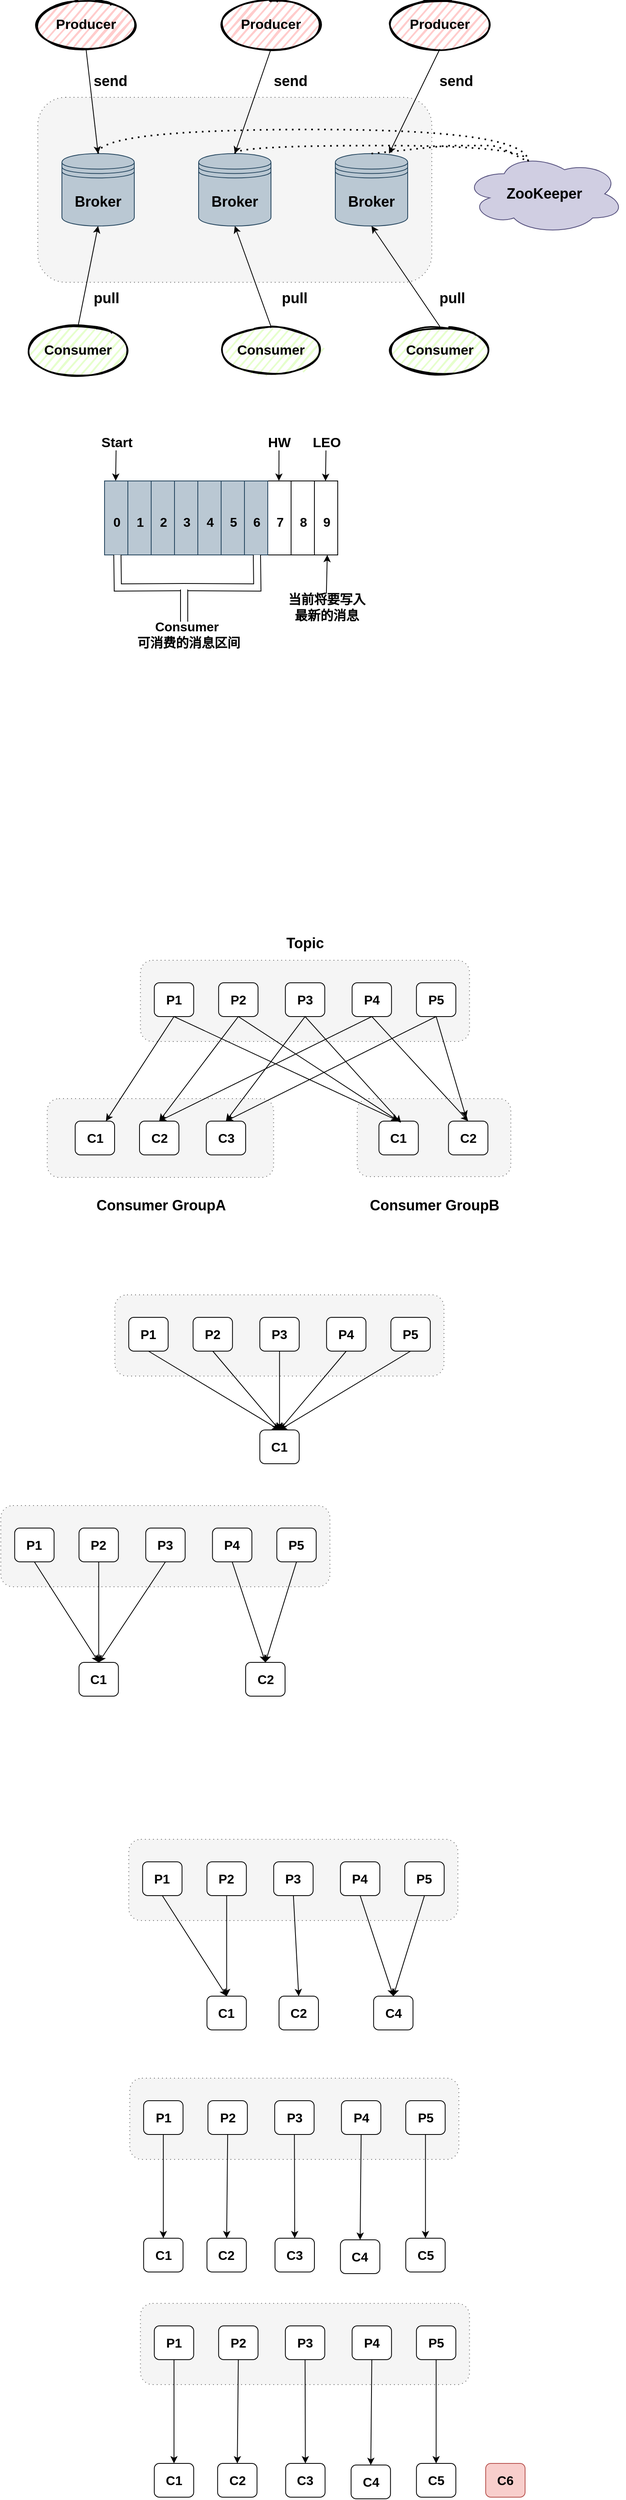 <mxfile version="13.6.6" type="github">
  <diagram id="XIcyIyrmKRInJXk3R3lh" name="Page-1">
    <mxGraphModel dx="1185" dy="670" grid="0" gridSize="10" guides="1" tooltips="1" connect="1" arrows="1" fold="1" page="1" pageScale="1" pageWidth="827" pageHeight="1169" math="0" shadow="0">
      <root>
        <mxCell id="0" />
        <mxCell id="1" parent="0" />
        <mxCell id="mjgcAsty803WsQ4KzPWa-9" value="" style="shape=ext;rounded=1;html=1;whiteSpace=wrap;dashed=1;dashPattern=1 4;fillColor=#f5f5f5;strokeColor=#666666;fontColor=#333333;" parent="1" vertex="1">
          <mxGeometry x="100" y="240" width="490" height="230" as="geometry" />
        </mxCell>
        <mxCell id="mjgcAsty803WsQ4KzPWa-14" style="rounded=0;orthogonalLoop=1;jettySize=auto;html=1;exitX=0.5;exitY=1;exitDx=0;exitDy=0;entryX=0.5;entryY=0;entryDx=0;entryDy=0;" parent="1" source="mjgcAsty803WsQ4KzPWa-1" target="mjgcAsty803WsQ4KzPWa-10" edge="1">
          <mxGeometry relative="1" as="geometry" />
        </mxCell>
        <mxCell id="mjgcAsty803WsQ4KzPWa-1" value="&lt;font style=&quot;font-size: 17px&quot;&gt;&lt;b&gt;Producer&lt;/b&gt;&lt;/font&gt;" style="ellipse;whiteSpace=wrap;html=1;strokeWidth=2;fillWeight=2;hachureGap=8;fillStyle=dots;sketch=1;fillColor=#FFCCCC;" parent="1" vertex="1">
          <mxGeometry x="100" y="120" width="120" height="60" as="geometry" />
        </mxCell>
        <mxCell id="mjgcAsty803WsQ4KzPWa-15" style="edgeStyle=none;rounded=0;orthogonalLoop=1;jettySize=auto;html=1;exitX=0.5;exitY=1;exitDx=0;exitDy=0;entryX=0.5;entryY=0;entryDx=0;entryDy=0;" parent="1" source="mjgcAsty803WsQ4KzPWa-2" target="mjgcAsty803WsQ4KzPWa-11" edge="1">
          <mxGeometry relative="1" as="geometry" />
        </mxCell>
        <mxCell id="mjgcAsty803WsQ4KzPWa-2" value="&lt;font style=&quot;font-size: 17px&quot;&gt;&lt;b&gt;Producer&lt;/b&gt;&lt;/font&gt;" style="ellipse;whiteSpace=wrap;html=1;strokeWidth=2;fillWeight=2;hachureGap=8;fillStyle=dots;sketch=1;fillColor=#FFCCCC;" parent="1" vertex="1">
          <mxGeometry x="330" y="120" width="120" height="60" as="geometry" />
        </mxCell>
        <mxCell id="mjgcAsty803WsQ4KzPWa-17" style="edgeStyle=none;rounded=0;orthogonalLoop=1;jettySize=auto;html=1;exitX=0.5;exitY=1;exitDx=0;exitDy=0;" parent="1" source="mjgcAsty803WsQ4KzPWa-3" target="mjgcAsty803WsQ4KzPWa-12" edge="1">
          <mxGeometry relative="1" as="geometry" />
        </mxCell>
        <mxCell id="mjgcAsty803WsQ4KzPWa-3" value="&lt;font style=&quot;font-size: 17px&quot;&gt;&lt;b&gt;Producer&lt;/b&gt;&lt;/font&gt;" style="ellipse;whiteSpace=wrap;html=1;strokeWidth=2;fillWeight=2;hachureGap=8;fillStyle=dots;sketch=1;fillColor=#FFCCCC;" parent="1" vertex="1">
          <mxGeometry x="540" y="120" width="120" height="60" as="geometry" />
        </mxCell>
        <mxCell id="mjgcAsty803WsQ4KzPWa-18" style="edgeStyle=none;rounded=0;orthogonalLoop=1;jettySize=auto;html=1;exitX=0.5;exitY=0;exitDx=0;exitDy=0;entryX=0.5;entryY=1;entryDx=0;entryDy=0;" parent="1" source="mjgcAsty803WsQ4KzPWa-4" target="mjgcAsty803WsQ4KzPWa-10" edge="1">
          <mxGeometry relative="1" as="geometry" />
        </mxCell>
        <mxCell id="mjgcAsty803WsQ4KzPWa-4" value="&lt;span style=&quot;font-size: 17px&quot;&gt;&lt;b&gt;Consumer&lt;/b&gt;&lt;/span&gt;" style="ellipse;whiteSpace=wrap;html=1;strokeWidth=2;fillWeight=2;hachureGap=8;fillStyle=dots;sketch=1;fillColor=#E6FFCC;" parent="1" vertex="1">
          <mxGeometry x="90" y="525" width="120" height="60" as="geometry" />
        </mxCell>
        <mxCell id="mjgcAsty803WsQ4KzPWa-19" style="edgeStyle=none;rounded=0;orthogonalLoop=1;jettySize=auto;html=1;exitX=0.5;exitY=0;exitDx=0;exitDy=0;entryX=0.5;entryY=1;entryDx=0;entryDy=0;" parent="1" source="mjgcAsty803WsQ4KzPWa-7" target="mjgcAsty803WsQ4KzPWa-11" edge="1">
          <mxGeometry relative="1" as="geometry" />
        </mxCell>
        <mxCell id="mjgcAsty803WsQ4KzPWa-7" value="&lt;span style=&quot;font-size: 17px&quot;&gt;&lt;b&gt;Consumer&lt;/b&gt;&lt;/span&gt;" style="ellipse;whiteSpace=wrap;html=1;strokeWidth=2;fillWeight=2;hachureGap=8;fillStyle=dots;sketch=1;fillColor=#E6FFCC;" parent="1" vertex="1">
          <mxGeometry x="330" y="525" width="120" height="60" as="geometry" />
        </mxCell>
        <mxCell id="mjgcAsty803WsQ4KzPWa-20" style="edgeStyle=none;rounded=0;orthogonalLoop=1;jettySize=auto;html=1;exitX=0.5;exitY=0;exitDx=0;exitDy=0;entryX=0.5;entryY=1;entryDx=0;entryDy=0;" parent="1" source="mjgcAsty803WsQ4KzPWa-8" target="mjgcAsty803WsQ4KzPWa-12" edge="1">
          <mxGeometry relative="1" as="geometry" />
        </mxCell>
        <mxCell id="mjgcAsty803WsQ4KzPWa-8" value="&lt;span style=&quot;font-size: 17px&quot;&gt;&lt;b&gt;Consumer&lt;/b&gt;&lt;/span&gt;" style="ellipse;whiteSpace=wrap;html=1;strokeWidth=2;fillWeight=2;hachureGap=8;fillStyle=dots;sketch=1;fillColor=#E6FFCC;" parent="1" vertex="1">
          <mxGeometry x="540" y="525" width="120" height="60" as="geometry" />
        </mxCell>
        <mxCell id="mjgcAsty803WsQ4KzPWa-10" value="&lt;font style=&quot;font-size: 18px&quot;&gt;&lt;b&gt;Broker&lt;/b&gt;&lt;/font&gt;" style="shape=datastore;whiteSpace=wrap;html=1;fillColor=#bac8d3;strokeColor=#23445d;" parent="1" vertex="1">
          <mxGeometry x="130" y="310" width="90" height="90" as="geometry" />
        </mxCell>
        <mxCell id="mjgcAsty803WsQ4KzPWa-11" value="&lt;font style=&quot;font-size: 18px&quot;&gt;&lt;b&gt;Broker&lt;/b&gt;&lt;/font&gt;" style="shape=datastore;whiteSpace=wrap;html=1;fillColor=#bac8d3;strokeColor=#23445d;" parent="1" vertex="1">
          <mxGeometry x="300" y="310" width="90" height="90" as="geometry" />
        </mxCell>
        <mxCell id="mjgcAsty803WsQ4KzPWa-12" value="&lt;font style=&quot;font-size: 18px&quot;&gt;&lt;b&gt;Broker&lt;/b&gt;&lt;/font&gt;" style="shape=datastore;whiteSpace=wrap;html=1;fillColor=#bac8d3;strokeColor=#23445d;" parent="1" vertex="1">
          <mxGeometry x="470" y="310" width="90" height="90" as="geometry" />
        </mxCell>
        <mxCell id="mjgcAsty803WsQ4KzPWa-13" value="&lt;font style=&quot;font-size: 18px&quot;&gt;&lt;b&gt;ZooKeeper&lt;/b&gt;&lt;/font&gt;" style="ellipse;shape=cloud;whiteSpace=wrap;html=1;fillColor=#d0cee2;strokeColor=#56517e;" parent="1" vertex="1">
          <mxGeometry x="630" y="310" width="200" height="100" as="geometry" />
        </mxCell>
        <mxCell id="mjgcAsty803WsQ4KzPWa-22" value="" style="endArrow=none;dashed=1;html=1;dashPattern=1 3;strokeWidth=2;entryX=0.4;entryY=0.1;entryDx=0;entryDy=0;entryPerimeter=0;exitX=0.5;exitY=0;exitDx=0;exitDy=0;edgeStyle=orthogonalEdgeStyle;curved=1;" parent="1" source="mjgcAsty803WsQ4KzPWa-10" target="mjgcAsty803WsQ4KzPWa-13" edge="1">
          <mxGeometry width="50" height="50" relative="1" as="geometry">
            <mxPoint x="390" y="430" as="sourcePoint" />
            <mxPoint x="440" y="380" as="targetPoint" />
            <Array as="points">
              <mxPoint x="175" y="280" />
              <mxPoint x="710" y="280" />
            </Array>
          </mxGeometry>
        </mxCell>
        <mxCell id="mjgcAsty803WsQ4KzPWa-25" value="" style="endArrow=none;dashed=1;html=1;dashPattern=1 3;strokeWidth=2;exitX=0.5;exitY=0;exitDx=0;exitDy=0;entryX=0.4;entryY=0.1;entryDx=0;entryDy=0;entryPerimeter=0;edgeStyle=orthogonalEdgeStyle;curved=1;" parent="1" source="mjgcAsty803WsQ4KzPWa-11" target="mjgcAsty803WsQ4KzPWa-13" edge="1">
          <mxGeometry width="50" height="50" relative="1" as="geometry">
            <mxPoint x="470" y="730" as="sourcePoint" />
            <mxPoint x="520" y="680" as="targetPoint" />
            <Array as="points">
              <mxPoint x="345" y="300" />
              <mxPoint x="710" y="300" />
            </Array>
          </mxGeometry>
        </mxCell>
        <mxCell id="mjgcAsty803WsQ4KzPWa-26" value="" style="endArrow=none;dashed=1;html=1;dashPattern=1 3;strokeWidth=2;entryX=0.4;entryY=0.1;entryDx=0;entryDy=0;entryPerimeter=0;exitX=0.5;exitY=0;exitDx=0;exitDy=0;" parent="1" source="mjgcAsty803WsQ4KzPWa-12" target="mjgcAsty803WsQ4KzPWa-13" edge="1">
          <mxGeometry width="50" height="50" relative="1" as="geometry">
            <mxPoint x="380" y="770" as="sourcePoint" />
            <mxPoint x="430" y="720" as="targetPoint" />
            <Array as="points">
              <mxPoint x="610" y="300" />
              <mxPoint x="670" y="300" />
            </Array>
          </mxGeometry>
        </mxCell>
        <mxCell id="mjgcAsty803WsQ4KzPWa-27" value="&lt;font size=&quot;1&quot;&gt;&lt;b style=&quot;font-size: 18px&quot;&gt;send&lt;/b&gt;&lt;/font&gt;" style="text;html=1;align=center;verticalAlign=middle;resizable=0;points=[];autosize=1;" parent="1" vertex="1">
          <mxGeometry x="160" y="210" width="60" height="20" as="geometry" />
        </mxCell>
        <mxCell id="mjgcAsty803WsQ4KzPWa-29" value="&lt;font size=&quot;1&quot;&gt;&lt;b style=&quot;font-size: 18px&quot;&gt;send&lt;/b&gt;&lt;/font&gt;" style="text;html=1;align=center;verticalAlign=middle;resizable=0;points=[];autosize=1;" parent="1" vertex="1">
          <mxGeometry x="384" y="210" width="60" height="20" as="geometry" />
        </mxCell>
        <mxCell id="mjgcAsty803WsQ4KzPWa-30" value="&lt;font size=&quot;1&quot;&gt;&lt;b style=&quot;font-size: 18px&quot;&gt;send&lt;/b&gt;&lt;/font&gt;" style="text;html=1;align=center;verticalAlign=middle;resizable=0;points=[];autosize=1;" parent="1" vertex="1">
          <mxGeometry x="590" y="210" width="60" height="20" as="geometry" />
        </mxCell>
        <mxCell id="mjgcAsty803WsQ4KzPWa-31" value="&lt;font style=&quot;font-size: 18px&quot;&gt;&lt;b&gt;pull&lt;/b&gt;&lt;/font&gt;" style="text;html=1;align=center;verticalAlign=middle;resizable=0;points=[];autosize=1;" parent="1" vertex="1">
          <mxGeometry x="160" y="480" width="50" height="20" as="geometry" />
        </mxCell>
        <mxCell id="mjgcAsty803WsQ4KzPWa-32" value="&lt;font style=&quot;font-size: 18px&quot;&gt;&lt;b&gt;pull&lt;/b&gt;&lt;/font&gt;" style="text;html=1;align=center;verticalAlign=middle;resizable=0;points=[];autosize=1;" parent="1" vertex="1">
          <mxGeometry x="394" y="480" width="50" height="20" as="geometry" />
        </mxCell>
        <mxCell id="mjgcAsty803WsQ4KzPWa-33" value="&lt;font style=&quot;font-size: 18px&quot;&gt;&lt;b&gt;pull&lt;/b&gt;&lt;/font&gt;" style="text;html=1;align=center;verticalAlign=middle;resizable=0;points=[];autosize=1;" parent="1" vertex="1">
          <mxGeometry x="590" y="480" width="50" height="20" as="geometry" />
        </mxCell>
        <mxCell id="mjgcAsty803WsQ4KzPWa-36" value="" style="verticalLabelPosition=bottom;verticalAlign=top;html=1;shape=mxgraph.basic.rect;fillColor2=none;strokeWidth=1;size=20;indent=5;fillColor=#bac8d3;strokeColor=#23445d;" parent="1" vertex="1">
          <mxGeometry x="328" y="717" width="29" height="92" as="geometry" />
        </mxCell>
        <mxCell id="mjgcAsty803WsQ4KzPWa-37" value="" style="verticalLabelPosition=bottom;verticalAlign=top;html=1;shape=mxgraph.basic.rect;fillColor2=none;strokeWidth=1;size=20;indent=5;fillColor=#bac8d3;strokeColor=#23445d;" parent="1" vertex="1">
          <mxGeometry x="299" y="717" width="29" height="92" as="geometry" />
        </mxCell>
        <mxCell id="mjgcAsty803WsQ4KzPWa-38" value="" style="verticalLabelPosition=bottom;verticalAlign=top;html=1;shape=mxgraph.basic.rect;fillColor2=none;strokeWidth=1;size=20;indent=5;" parent="1" vertex="1">
          <mxGeometry x="386" y="717" width="29" height="92" as="geometry" />
        </mxCell>
        <mxCell id="mjgcAsty803WsQ4KzPWa-39" value="" style="verticalLabelPosition=bottom;verticalAlign=top;html=1;shape=mxgraph.basic.rect;fillColor2=none;strokeWidth=1;size=20;indent=5;fillColor=#bac8d3;strokeColor=#23445d;" parent="1" vertex="1">
          <mxGeometry x="357" y="717" width="29" height="92" as="geometry" />
        </mxCell>
        <mxCell id="mjgcAsty803WsQ4KzPWa-40" value="" style="verticalLabelPosition=bottom;verticalAlign=top;html=1;shape=mxgraph.basic.rect;fillColor2=none;strokeWidth=1;size=20;indent=5;fillColor=#bac8d3;strokeColor=#23445d;" parent="1" vertex="1">
          <mxGeometry x="212" y="717" width="29" height="92" as="geometry" />
        </mxCell>
        <mxCell id="mjgcAsty803WsQ4KzPWa-41" value="" style="verticalLabelPosition=bottom;verticalAlign=top;html=1;shape=mxgraph.basic.rect;fillColor2=none;strokeWidth=1;size=20;indent=5;fillColor=#bac8d3;strokeColor=#23445d;" parent="1" vertex="1">
          <mxGeometry x="183" y="717" width="29" height="92" as="geometry" />
        </mxCell>
        <mxCell id="mjgcAsty803WsQ4KzPWa-42" value="" style="verticalLabelPosition=bottom;verticalAlign=top;html=1;shape=mxgraph.basic.rect;fillColor2=none;strokeWidth=1;size=20;indent=5;fillColor=#bac8d3;strokeColor=#23445d;" parent="1" vertex="1">
          <mxGeometry x="270" y="717" width="29" height="92" as="geometry" />
        </mxCell>
        <mxCell id="mjgcAsty803WsQ4KzPWa-43" value="" style="verticalLabelPosition=bottom;verticalAlign=top;html=1;shape=mxgraph.basic.rect;fillColor2=none;strokeWidth=1;size=20;indent=5;fillColor=#bac8d3;strokeColor=#23445d;" parent="1" vertex="1">
          <mxGeometry x="241" y="717" width="29" height="92" as="geometry" />
        </mxCell>
        <mxCell id="mjgcAsty803WsQ4KzPWa-44" value="" style="verticalLabelPosition=bottom;verticalAlign=top;html=1;shape=mxgraph.basic.rect;fillColor2=none;strokeWidth=1;size=20;indent=5;" parent="1" vertex="1">
          <mxGeometry x="444" y="717" width="29" height="92" as="geometry" />
        </mxCell>
        <mxCell id="mjgcAsty803WsQ4KzPWa-45" value="" style="verticalLabelPosition=bottom;verticalAlign=top;html=1;shape=mxgraph.basic.rect;fillColor2=none;strokeWidth=1;size=20;indent=5;" parent="1" vertex="1">
          <mxGeometry x="415" y="717" width="29" height="92" as="geometry" />
        </mxCell>
        <mxCell id="mjgcAsty803WsQ4KzPWa-48" value="&lt;font size=&quot;1&quot;&gt;&lt;b style=&quot;font-size: 16px&quot;&gt;0&lt;/b&gt;&lt;/font&gt;" style="text;html=1;align=center;verticalAlign=middle;resizable=0;points=[];autosize=1;" parent="1" vertex="1">
          <mxGeometry x="188" y="758" width="19" height="19" as="geometry" />
        </mxCell>
        <mxCell id="mjgcAsty803WsQ4KzPWa-49" value="&lt;font size=&quot;1&quot;&gt;&lt;b style=&quot;font-size: 16px&quot;&gt;1&lt;/b&gt;&lt;/font&gt;" style="text;html=1;align=center;verticalAlign=middle;resizable=0;points=[];autosize=1;" parent="1" vertex="1">
          <mxGeometry x="217" y="758" width="19" height="19" as="geometry" />
        </mxCell>
        <mxCell id="mjgcAsty803WsQ4KzPWa-50" value="&lt;font size=&quot;1&quot;&gt;&lt;b style=&quot;font-size: 16px&quot;&gt;2&lt;/b&gt;&lt;/font&gt;" style="text;html=1;align=center;verticalAlign=middle;resizable=0;points=[];autosize=1;" parent="1" vertex="1">
          <mxGeometry x="246" y="758" width="19" height="19" as="geometry" />
        </mxCell>
        <mxCell id="mjgcAsty803WsQ4KzPWa-51" value="&lt;font size=&quot;1&quot;&gt;&lt;b style=&quot;font-size: 16px&quot;&gt;3&lt;/b&gt;&lt;/font&gt;" style="text;html=1;align=center;verticalAlign=middle;resizable=0;points=[];autosize=1;" parent="1" vertex="1">
          <mxGeometry x="275" y="758" width="19" height="19" as="geometry" />
        </mxCell>
        <mxCell id="mjgcAsty803WsQ4KzPWa-52" value="&lt;font size=&quot;1&quot;&gt;&lt;b style=&quot;font-size: 16px&quot;&gt;4&lt;/b&gt;&lt;/font&gt;" style="text;html=1;align=center;verticalAlign=middle;resizable=0;points=[];autosize=1;" parent="1" vertex="1">
          <mxGeometry x="304" y="758" width="19" height="19" as="geometry" />
        </mxCell>
        <mxCell id="mjgcAsty803WsQ4KzPWa-53" value="&lt;font size=&quot;1&quot;&gt;&lt;b style=&quot;font-size: 16px&quot;&gt;5&lt;/b&gt;&lt;/font&gt;" style="text;html=1;align=center;verticalAlign=middle;resizable=0;points=[];autosize=1;" parent="1" vertex="1">
          <mxGeometry x="333" y="758" width="19" height="19" as="geometry" />
        </mxCell>
        <mxCell id="mjgcAsty803WsQ4KzPWa-54" value="&lt;font size=&quot;1&quot;&gt;&lt;b style=&quot;font-size: 16px&quot;&gt;6&lt;/b&gt;&lt;/font&gt;" style="text;html=1;align=center;verticalAlign=middle;resizable=0;points=[];autosize=1;" parent="1" vertex="1">
          <mxGeometry x="362" y="758" width="19" height="19" as="geometry" />
        </mxCell>
        <mxCell id="mjgcAsty803WsQ4KzPWa-55" value="&lt;font size=&quot;1&quot;&gt;&lt;b style=&quot;font-size: 16px&quot;&gt;7&lt;/b&gt;&lt;/font&gt;" style="text;html=1;align=center;verticalAlign=middle;resizable=0;points=[];autosize=1;" parent="1" vertex="1">
          <mxGeometry x="391" y="758" width="19" height="19" as="geometry" />
        </mxCell>
        <mxCell id="mjgcAsty803WsQ4KzPWa-56" value="&lt;font size=&quot;1&quot;&gt;&lt;b style=&quot;font-size: 16px&quot;&gt;8&lt;/b&gt;&lt;/font&gt;" style="text;html=1;align=center;verticalAlign=middle;resizable=0;points=[];autosize=1;" parent="1" vertex="1">
          <mxGeometry x="420" y="758" width="19" height="19" as="geometry" />
        </mxCell>
        <mxCell id="mjgcAsty803WsQ4KzPWa-57" value="&lt;font size=&quot;1&quot;&gt;&lt;b style=&quot;font-size: 16px&quot;&gt;9&lt;/b&gt;&lt;/font&gt;" style="text;html=1;align=center;verticalAlign=middle;resizable=0;points=[];autosize=1;" parent="1" vertex="1">
          <mxGeometry x="449" y="758" width="19" height="19" as="geometry" />
        </mxCell>
        <mxCell id="mjgcAsty803WsQ4KzPWa-60" value="" style="rounded=0;orthogonalLoop=1;jettySize=auto;html=1;entryX=0.477;entryY=-0.002;entryDx=0;entryDy=0;entryPerimeter=0;" parent="1" source="mjgcAsty803WsQ4KzPWa-59" target="mjgcAsty803WsQ4KzPWa-41" edge="1">
          <mxGeometry relative="1" as="geometry" />
        </mxCell>
        <mxCell id="mjgcAsty803WsQ4KzPWa-59" value="&lt;font style=&quot;font-size: 17px&quot;&gt;&lt;b&gt;Start&lt;/b&gt;&lt;/font&gt;" style="text;html=1;align=center;verticalAlign=middle;resizable=0;points=[];autosize=1;" parent="1" vertex="1">
          <mxGeometry x="173" y="660" width="49" height="19" as="geometry" />
        </mxCell>
        <mxCell id="mjgcAsty803WsQ4KzPWa-61" value="" style="rounded=0;orthogonalLoop=1;jettySize=auto;html=1;entryX=0.477;entryY=-0.002;entryDx=0;entryDy=0;entryPerimeter=0;" parent="1" source="mjgcAsty803WsQ4KzPWa-62" edge="1">
          <mxGeometry relative="1" as="geometry">
            <mxPoint x="399.833" y="716.816" as="targetPoint" />
          </mxGeometry>
        </mxCell>
        <mxCell id="mjgcAsty803WsQ4KzPWa-62" value="&lt;span style=&quot;font-size: 17px&quot;&gt;&lt;b&gt;HW&lt;/b&gt;&lt;/span&gt;" style="text;html=1;align=center;verticalAlign=middle;resizable=0;points=[];autosize=1;" parent="1" vertex="1">
          <mxGeometry x="381" y="660" width="38" height="19" as="geometry" />
        </mxCell>
        <mxCell id="mjgcAsty803WsQ4KzPWa-63" value="" style="rounded=0;orthogonalLoop=1;jettySize=auto;html=1;entryX=0.477;entryY=-0.002;entryDx=0;entryDy=0;entryPerimeter=0;" parent="1" source="mjgcAsty803WsQ4KzPWa-64" edge="1">
          <mxGeometry relative="1" as="geometry">
            <mxPoint x="457.833" y="716.996" as="targetPoint" />
          </mxGeometry>
        </mxCell>
        <mxCell id="mjgcAsty803WsQ4KzPWa-64" value="&lt;span style=&quot;font-size: 17px&quot;&gt;&lt;b&gt;LEO&lt;/b&gt;&lt;/span&gt;" style="text;html=1;align=center;verticalAlign=middle;resizable=0;points=[];autosize=1;" parent="1" vertex="1">
          <mxGeometry x="436" y="660.18" width="45" height="19" as="geometry" />
        </mxCell>
        <mxCell id="mjgcAsty803WsQ4KzPWa-65" value="" style="shape=filledEdge;rounded=0;fixDash=1;endArrow=none;strokeWidth=10;fillColor=#ffffff;edgeStyle=orthogonalEdgeStyle;" parent="1" edge="1">
          <mxGeometry width="60" height="40" relative="1" as="geometry">
            <mxPoint x="279" y="849" as="sourcePoint" />
            <mxPoint x="372.5" y="809" as="targetPoint" />
          </mxGeometry>
        </mxCell>
        <mxCell id="mjgcAsty803WsQ4KzPWa-66" value="" style="shape=filledEdge;rounded=0;fixDash=1;endArrow=none;strokeWidth=10;fillColor=#ffffff;edgeStyle=orthogonalEdgeStyle;" parent="1" edge="1">
          <mxGeometry width="60" height="40" relative="1" as="geometry">
            <mxPoint x="284" y="849" as="sourcePoint" />
            <mxPoint x="199" y="809" as="targetPoint" />
          </mxGeometry>
        </mxCell>
        <mxCell id="mjgcAsty803WsQ4KzPWa-68" value="" style="shape=filledEdge;rounded=0;fixDash=1;endArrow=none;strokeWidth=10;fillColor=#ffffff;edgeStyle=orthogonalEdgeStyle;" parent="1" edge="1">
          <mxGeometry width="60" height="40" relative="1" as="geometry">
            <mxPoint x="282" y="892" as="sourcePoint" />
            <mxPoint x="282" y="852" as="targetPoint" />
          </mxGeometry>
        </mxCell>
        <mxCell id="mjgcAsty803WsQ4KzPWa-69" value="&lt;font style=&quot;font-size: 16px&quot;&gt;&lt;b&gt;Consumer&lt;br&gt;&amp;nbsp;可消费的消息区间&lt;/b&gt;&lt;/font&gt;" style="text;html=1;align=center;verticalAlign=middle;resizable=0;points=[];autosize=1;" parent="1" vertex="1">
          <mxGeometry x="213.5" y="891" width="142" height="34" as="geometry" />
        </mxCell>
        <mxCell id="mjgcAsty803WsQ4KzPWa-71" style="edgeStyle=none;rounded=0;orthogonalLoop=1;jettySize=auto;html=1;entryX=0.557;entryY=1.004;entryDx=0;entryDy=0;entryPerimeter=0;" parent="1" source="mjgcAsty803WsQ4KzPWa-70" target="mjgcAsty803WsQ4KzPWa-44" edge="1">
          <mxGeometry relative="1" as="geometry">
            <Array as="points">
              <mxPoint x="460" y="809" />
            </Array>
          </mxGeometry>
        </mxCell>
        <mxCell id="mjgcAsty803WsQ4KzPWa-70" value="&lt;font style=&quot;font-size: 16px&quot;&gt;&lt;b&gt;当前将要写入&lt;br&gt;最新的消息&lt;/b&gt;&lt;/font&gt;" style="text;html=1;align=center;verticalAlign=middle;resizable=0;points=[];autosize=1;" parent="1" vertex="1">
          <mxGeometry x="405.5" y="857" width="106" height="34" as="geometry" />
        </mxCell>
        <mxCell id="vrb_dBbtrKITQIbtx9v6-2" value="" style="shape=ext;rounded=1;html=1;whiteSpace=wrap;dashed=1;dashPattern=1 4;fillColor=#f5f5f5;strokeColor=#666666;fontColor=#333333;fontSize=16;fontStyle=1" vertex="1" parent="1">
          <mxGeometry x="111.75" y="1485" width="281.5" height="98" as="geometry" />
        </mxCell>
        <mxCell id="vrb_dBbtrKITQIbtx9v6-4" value="" style="shape=ext;rounded=1;html=1;whiteSpace=wrap;dashed=1;dashPattern=1 4;fillColor=#f5f5f5;strokeColor=#666666;fontColor=#333333;fontSize=16;fontStyle=1" vertex="1" parent="1">
          <mxGeometry x="497.25" y="1485" width="191" height="97" as="geometry" />
        </mxCell>
        <mxCell id="vrb_dBbtrKITQIbtx9v6-5" value="C1" style="rounded=1;whiteSpace=wrap;html=1;fontSize=16;fontStyle=1" vertex="1" parent="1">
          <mxGeometry x="146.5" y="1513" width="49" height="42" as="geometry" />
        </mxCell>
        <mxCell id="vrb_dBbtrKITQIbtx9v6-7" value="C2" style="rounded=1;whiteSpace=wrap;html=1;fontSize=16;fontStyle=1" vertex="1" parent="1">
          <mxGeometry x="226.5" y="1513" width="49" height="42" as="geometry" />
        </mxCell>
        <mxCell id="vrb_dBbtrKITQIbtx9v6-8" value="C3" style="rounded=1;whiteSpace=wrap;html=1;fontSize=16;fontStyle=1" vertex="1" parent="1">
          <mxGeometry x="309.5" y="1513" width="49" height="42" as="geometry" />
        </mxCell>
        <mxCell id="vrb_dBbtrKITQIbtx9v6-9" value="C1" style="rounded=1;whiteSpace=wrap;html=1;fontSize=16;fontStyle=1" vertex="1" parent="1">
          <mxGeometry x="524.25" y="1513" width="49" height="42" as="geometry" />
        </mxCell>
        <mxCell id="vrb_dBbtrKITQIbtx9v6-10" value="C2" style="rounded=1;whiteSpace=wrap;html=1;fontSize=16;fontStyle=1" vertex="1" parent="1">
          <mxGeometry x="610.75" y="1513" width="49" height="42" as="geometry" />
        </mxCell>
        <mxCell id="vrb_dBbtrKITQIbtx9v6-11" value="&lt;font style=&quot;font-size: 18px&quot;&gt;&lt;b&gt;Consumer GroupA&lt;/b&gt;&lt;/font&gt;" style="text;html=1;align=center;verticalAlign=middle;resizable=0;points=[];autosize=1;" vertex="1" parent="1">
          <mxGeometry x="167" y="1608" width="171" height="20" as="geometry" />
        </mxCell>
        <mxCell id="vrb_dBbtrKITQIbtx9v6-13" value="&lt;font style=&quot;font-size: 18px&quot;&gt;&lt;b&gt;Consumer GroupB&lt;/b&gt;&lt;/font&gt;" style="text;html=1;align=center;verticalAlign=middle;resizable=0;points=[];autosize=1;" vertex="1" parent="1">
          <mxGeometry x="507.25" y="1608" width="171" height="20" as="geometry" />
        </mxCell>
        <mxCell id="vrb_dBbtrKITQIbtx9v6-14" value="" style="shape=ext;rounded=1;html=1;whiteSpace=wrap;dashed=1;dashPattern=1 4;fillColor=#f5f5f5;strokeColor=#666666;fontColor=#333333;fontSize=16;fontStyle=1" vertex="1" parent="1">
          <mxGeometry x="227.63" y="1313" width="409.25" height="101" as="geometry" />
        </mxCell>
        <mxCell id="vrb_dBbtrKITQIbtx9v6-22" style="rounded=0;orthogonalLoop=1;jettySize=auto;html=1;exitX=0.5;exitY=1;exitDx=0;exitDy=0;fontSize=16;" edge="1" parent="1" source="vrb_dBbtrKITQIbtx9v6-15" target="vrb_dBbtrKITQIbtx9v6-5">
          <mxGeometry relative="1" as="geometry" />
        </mxCell>
        <mxCell id="vrb_dBbtrKITQIbtx9v6-23" style="edgeStyle=none;rounded=0;orthogonalLoop=1;jettySize=auto;html=1;exitX=0.5;exitY=1;exitDx=0;exitDy=0;entryX=0.5;entryY=0;entryDx=0;entryDy=0;fontSize=16;" edge="1" parent="1" source="vrb_dBbtrKITQIbtx9v6-15" target="vrb_dBbtrKITQIbtx9v6-9">
          <mxGeometry relative="1" as="geometry" />
        </mxCell>
        <mxCell id="vrb_dBbtrKITQIbtx9v6-15" value="P1" style="rounded=1;whiteSpace=wrap;html=1;fontSize=16;fontStyle=1" vertex="1" parent="1">
          <mxGeometry x="244.88" y="1341" width="49" height="42" as="geometry" />
        </mxCell>
        <mxCell id="vrb_dBbtrKITQIbtx9v6-24" style="edgeStyle=none;rounded=0;orthogonalLoop=1;jettySize=auto;html=1;exitX=0.5;exitY=1;exitDx=0;exitDy=0;entryX=0.5;entryY=0;entryDx=0;entryDy=0;fontSize=16;" edge="1" parent="1" source="vrb_dBbtrKITQIbtx9v6-16" target="vrb_dBbtrKITQIbtx9v6-7">
          <mxGeometry relative="1" as="geometry" />
        </mxCell>
        <mxCell id="vrb_dBbtrKITQIbtx9v6-26" style="edgeStyle=none;rounded=0;orthogonalLoop=1;jettySize=auto;html=1;exitX=0.5;exitY=1;exitDx=0;exitDy=0;entryX=0.5;entryY=0;entryDx=0;entryDy=0;fontSize=16;" edge="1" parent="1" source="vrb_dBbtrKITQIbtx9v6-16" target="vrb_dBbtrKITQIbtx9v6-9">
          <mxGeometry relative="1" as="geometry" />
        </mxCell>
        <mxCell id="vrb_dBbtrKITQIbtx9v6-16" value="P2" style="rounded=1;whiteSpace=wrap;html=1;fontSize=16;fontStyle=1" vertex="1" parent="1">
          <mxGeometry x="324.88" y="1341" width="49" height="42" as="geometry" />
        </mxCell>
        <mxCell id="vrb_dBbtrKITQIbtx9v6-25" style="edgeStyle=none;rounded=0;orthogonalLoop=1;jettySize=auto;html=1;exitX=0.5;exitY=1;exitDx=0;exitDy=0;entryX=0.5;entryY=0;entryDx=0;entryDy=0;fontSize=16;" edge="1" parent="1" source="vrb_dBbtrKITQIbtx9v6-17" target="vrb_dBbtrKITQIbtx9v6-8">
          <mxGeometry relative="1" as="geometry" />
        </mxCell>
        <mxCell id="vrb_dBbtrKITQIbtx9v6-27" style="edgeStyle=none;rounded=0;orthogonalLoop=1;jettySize=auto;html=1;exitX=0.5;exitY=1;exitDx=0;exitDy=0;fontSize=16;" edge="1" parent="1" source="vrb_dBbtrKITQIbtx9v6-17">
          <mxGeometry relative="1" as="geometry">
            <mxPoint x="551.75" y="1515" as="targetPoint" />
          </mxGeometry>
        </mxCell>
        <mxCell id="vrb_dBbtrKITQIbtx9v6-17" value="P3" style="rounded=1;whiteSpace=wrap;html=1;fontSize=16;fontStyle=1" vertex="1" parent="1">
          <mxGeometry x="407.88" y="1341" width="49" height="42" as="geometry" />
        </mxCell>
        <mxCell id="vrb_dBbtrKITQIbtx9v6-28" style="edgeStyle=none;rounded=0;orthogonalLoop=1;jettySize=auto;html=1;exitX=0.5;exitY=1;exitDx=0;exitDy=0;entryX=0.5;entryY=0;entryDx=0;entryDy=0;fontSize=16;" edge="1" parent="1" source="vrb_dBbtrKITQIbtx9v6-19" target="vrb_dBbtrKITQIbtx9v6-7">
          <mxGeometry relative="1" as="geometry" />
        </mxCell>
        <mxCell id="vrb_dBbtrKITQIbtx9v6-29" style="edgeStyle=none;rounded=0;orthogonalLoop=1;jettySize=auto;html=1;exitX=0.5;exitY=1;exitDx=0;exitDy=0;entryX=0.5;entryY=0;entryDx=0;entryDy=0;fontSize=16;" edge="1" parent="1" source="vrb_dBbtrKITQIbtx9v6-19" target="vrb_dBbtrKITQIbtx9v6-10">
          <mxGeometry relative="1" as="geometry" />
        </mxCell>
        <mxCell id="vrb_dBbtrKITQIbtx9v6-19" value="P4" style="rounded=1;whiteSpace=wrap;html=1;fontSize=16;fontStyle=1" vertex="1" parent="1">
          <mxGeometry x="490.88" y="1341" width="49" height="42" as="geometry" />
        </mxCell>
        <mxCell id="vrb_dBbtrKITQIbtx9v6-30" style="edgeStyle=none;rounded=0;orthogonalLoop=1;jettySize=auto;html=1;exitX=0.5;exitY=1;exitDx=0;exitDy=0;fontSize=16;" edge="1" parent="1" source="vrb_dBbtrKITQIbtx9v6-20">
          <mxGeometry relative="1" as="geometry">
            <mxPoint x="632.75" y="1509" as="targetPoint" />
          </mxGeometry>
        </mxCell>
        <mxCell id="vrb_dBbtrKITQIbtx9v6-31" style="edgeStyle=none;rounded=0;orthogonalLoop=1;jettySize=auto;html=1;exitX=0.5;exitY=1;exitDx=0;exitDy=0;entryX=0.5;entryY=0;entryDx=0;entryDy=0;fontSize=16;" edge="1" parent="1" source="vrb_dBbtrKITQIbtx9v6-20" target="vrb_dBbtrKITQIbtx9v6-8">
          <mxGeometry relative="1" as="geometry" />
        </mxCell>
        <mxCell id="vrb_dBbtrKITQIbtx9v6-20" value="P5" style="rounded=1;whiteSpace=wrap;html=1;fontSize=16;fontStyle=1" vertex="1" parent="1">
          <mxGeometry x="570.88" y="1341" width="49" height="42" as="geometry" />
        </mxCell>
        <mxCell id="vrb_dBbtrKITQIbtx9v6-32" value="&lt;span style=&quot;font-size: 18px&quot;&gt;&lt;b&gt;Topic&lt;/b&gt;&lt;/span&gt;" style="text;html=1;align=center;verticalAlign=middle;resizable=0;points=[];autosize=1;" vertex="1" parent="1">
          <mxGeometry x="403.88" y="1282" width="57" height="20" as="geometry" />
        </mxCell>
        <mxCell id="vrb_dBbtrKITQIbtx9v6-33" value="" style="shape=ext;rounded=1;html=1;whiteSpace=wrap;dashed=1;dashPattern=1 4;fillColor=#f5f5f5;strokeColor=#666666;fontColor=#333333;fontSize=16;fontStyle=1" vertex="1" parent="1">
          <mxGeometry x="195.87" y="1729" width="409.25" height="101" as="geometry" />
        </mxCell>
        <mxCell id="vrb_dBbtrKITQIbtx9v6-40" style="edgeStyle=none;rounded=0;orthogonalLoop=1;jettySize=auto;html=1;exitX=0.5;exitY=1;exitDx=0;exitDy=0;entryX=0.5;entryY=0;entryDx=0;entryDy=0;fontSize=16;" edge="1" parent="1" source="vrb_dBbtrKITQIbtx9v6-34" target="vrb_dBbtrKITQIbtx9v6-39">
          <mxGeometry relative="1" as="geometry" />
        </mxCell>
        <mxCell id="vrb_dBbtrKITQIbtx9v6-34" value="P1" style="rounded=1;whiteSpace=wrap;html=1;fontSize=16;fontStyle=1" vertex="1" parent="1">
          <mxGeometry x="213.12" y="1757" width="49" height="42" as="geometry" />
        </mxCell>
        <mxCell id="vrb_dBbtrKITQIbtx9v6-41" style="edgeStyle=none;rounded=0;orthogonalLoop=1;jettySize=auto;html=1;exitX=0.5;exitY=1;exitDx=0;exitDy=0;fontSize=16;entryX=0.5;entryY=0;entryDx=0;entryDy=0;" edge="1" parent="1" source="vrb_dBbtrKITQIbtx9v6-35" target="vrb_dBbtrKITQIbtx9v6-39">
          <mxGeometry relative="1" as="geometry">
            <mxPoint x="401" y="1893" as="targetPoint" />
          </mxGeometry>
        </mxCell>
        <mxCell id="vrb_dBbtrKITQIbtx9v6-35" value="P2" style="rounded=1;whiteSpace=wrap;html=1;fontSize=16;fontStyle=1" vertex="1" parent="1">
          <mxGeometry x="293.12" y="1757" width="49" height="42" as="geometry" />
        </mxCell>
        <mxCell id="vrb_dBbtrKITQIbtx9v6-42" style="edgeStyle=none;rounded=0;orthogonalLoop=1;jettySize=auto;html=1;exitX=0.5;exitY=1;exitDx=0;exitDy=0;entryX=0.5;entryY=0;entryDx=0;entryDy=0;fontSize=16;" edge="1" parent="1" source="vrb_dBbtrKITQIbtx9v6-36" target="vrb_dBbtrKITQIbtx9v6-39">
          <mxGeometry relative="1" as="geometry" />
        </mxCell>
        <mxCell id="vrb_dBbtrKITQIbtx9v6-36" value="P3" style="rounded=1;whiteSpace=wrap;html=1;fontSize=16;fontStyle=1" vertex="1" parent="1">
          <mxGeometry x="376.12" y="1757" width="49" height="42" as="geometry" />
        </mxCell>
        <mxCell id="vrb_dBbtrKITQIbtx9v6-43" style="edgeStyle=none;rounded=0;orthogonalLoop=1;jettySize=auto;html=1;exitX=0.5;exitY=1;exitDx=0;exitDy=0;fontSize=16;entryX=0.5;entryY=0;entryDx=0;entryDy=0;" edge="1" parent="1" source="vrb_dBbtrKITQIbtx9v6-37" target="vrb_dBbtrKITQIbtx9v6-39">
          <mxGeometry relative="1" as="geometry">
            <mxPoint x="401" y="1892" as="targetPoint" />
          </mxGeometry>
        </mxCell>
        <mxCell id="vrb_dBbtrKITQIbtx9v6-37" value="P4" style="rounded=1;whiteSpace=wrap;html=1;fontSize=16;fontStyle=1" vertex="1" parent="1">
          <mxGeometry x="459.12" y="1757" width="49" height="42" as="geometry" />
        </mxCell>
        <mxCell id="vrb_dBbtrKITQIbtx9v6-44" style="edgeStyle=none;rounded=0;orthogonalLoop=1;jettySize=auto;html=1;exitX=0.5;exitY=1;exitDx=0;exitDy=0;fontSize=16;entryX=0.5;entryY=0;entryDx=0;entryDy=0;" edge="1" parent="1" source="vrb_dBbtrKITQIbtx9v6-38" target="vrb_dBbtrKITQIbtx9v6-39">
          <mxGeometry relative="1" as="geometry">
            <mxPoint x="399" y="1890" as="targetPoint" />
          </mxGeometry>
        </mxCell>
        <mxCell id="vrb_dBbtrKITQIbtx9v6-38" value="P5" style="rounded=1;whiteSpace=wrap;html=1;fontSize=16;fontStyle=1" vertex="1" parent="1">
          <mxGeometry x="539.12" y="1757" width="49" height="42" as="geometry" />
        </mxCell>
        <mxCell id="vrb_dBbtrKITQIbtx9v6-39" value="C1" style="rounded=1;whiteSpace=wrap;html=1;fontSize=16;fontStyle=1" vertex="1" parent="1">
          <mxGeometry x="376.12" y="1897" width="49" height="42" as="geometry" />
        </mxCell>
        <mxCell id="vrb_dBbtrKITQIbtx9v6-45" value="" style="shape=ext;rounded=1;html=1;whiteSpace=wrap;dashed=1;dashPattern=1 4;fillColor=#f5f5f5;strokeColor=#666666;fontColor=#333333;fontSize=16;fontStyle=1" vertex="1" parent="1">
          <mxGeometry x="54" y="1991" width="409.25" height="101" as="geometry" />
        </mxCell>
        <mxCell id="vrb_dBbtrKITQIbtx9v6-46" style="edgeStyle=none;rounded=0;orthogonalLoop=1;jettySize=auto;html=1;exitX=0.5;exitY=1;exitDx=0;exitDy=0;entryX=0.5;entryY=0;entryDx=0;entryDy=0;fontSize=16;" edge="1" parent="1" source="vrb_dBbtrKITQIbtx9v6-47" target="vrb_dBbtrKITQIbtx9v6-56">
          <mxGeometry relative="1" as="geometry" />
        </mxCell>
        <mxCell id="vrb_dBbtrKITQIbtx9v6-47" value="P1" style="rounded=1;whiteSpace=wrap;html=1;fontSize=16;fontStyle=1" vertex="1" parent="1">
          <mxGeometry x="71.25" y="2019" width="49" height="42" as="geometry" />
        </mxCell>
        <mxCell id="vrb_dBbtrKITQIbtx9v6-48" style="edgeStyle=none;rounded=0;orthogonalLoop=1;jettySize=auto;html=1;exitX=0.5;exitY=1;exitDx=0;exitDy=0;fontSize=16;entryX=0.5;entryY=0;entryDx=0;entryDy=0;" edge="1" parent="1" source="vrb_dBbtrKITQIbtx9v6-49" target="vrb_dBbtrKITQIbtx9v6-56">
          <mxGeometry relative="1" as="geometry">
            <mxPoint x="259.13" y="2155" as="targetPoint" />
          </mxGeometry>
        </mxCell>
        <mxCell id="vrb_dBbtrKITQIbtx9v6-49" value="P2" style="rounded=1;whiteSpace=wrap;html=1;fontSize=16;fontStyle=1" vertex="1" parent="1">
          <mxGeometry x="151.25" y="2019" width="49" height="42" as="geometry" />
        </mxCell>
        <mxCell id="vrb_dBbtrKITQIbtx9v6-50" style="edgeStyle=none;rounded=0;orthogonalLoop=1;jettySize=auto;html=1;exitX=0.5;exitY=1;exitDx=0;exitDy=0;entryX=0.5;entryY=0;entryDx=0;entryDy=0;fontSize=16;" edge="1" parent="1" source="vrb_dBbtrKITQIbtx9v6-51" target="vrb_dBbtrKITQIbtx9v6-56">
          <mxGeometry relative="1" as="geometry" />
        </mxCell>
        <mxCell id="vrb_dBbtrKITQIbtx9v6-51" value="P3" style="rounded=1;whiteSpace=wrap;html=1;fontSize=16;fontStyle=1" vertex="1" parent="1">
          <mxGeometry x="234.25" y="2019" width="49" height="42" as="geometry" />
        </mxCell>
        <mxCell id="vrb_dBbtrKITQIbtx9v6-58" style="edgeStyle=none;rounded=0;orthogonalLoop=1;jettySize=auto;html=1;exitX=0.5;exitY=1;exitDx=0;exitDy=0;fontSize=16;entryX=0.5;entryY=0;entryDx=0;entryDy=0;" edge="1" parent="1" source="vrb_dBbtrKITQIbtx9v6-53" target="vrb_dBbtrKITQIbtx9v6-57">
          <mxGeometry relative="1" as="geometry" />
        </mxCell>
        <mxCell id="vrb_dBbtrKITQIbtx9v6-53" value="P4" style="rounded=1;whiteSpace=wrap;html=1;fontSize=16;fontStyle=1" vertex="1" parent="1">
          <mxGeometry x="317.25" y="2019" width="49" height="42" as="geometry" />
        </mxCell>
        <mxCell id="vrb_dBbtrKITQIbtx9v6-60" style="edgeStyle=none;rounded=0;orthogonalLoop=1;jettySize=auto;html=1;exitX=0.5;exitY=1;exitDx=0;exitDy=0;entryX=0.5;entryY=0;entryDx=0;entryDy=0;fontSize=16;" edge="1" parent="1" source="vrb_dBbtrKITQIbtx9v6-55" target="vrb_dBbtrKITQIbtx9v6-57">
          <mxGeometry relative="1" as="geometry" />
        </mxCell>
        <mxCell id="vrb_dBbtrKITQIbtx9v6-55" value="P5" style="rounded=1;whiteSpace=wrap;html=1;fontSize=16;fontStyle=1" vertex="1" parent="1">
          <mxGeometry x="397.25" y="2019" width="49" height="42" as="geometry" />
        </mxCell>
        <mxCell id="vrb_dBbtrKITQIbtx9v6-56" value="C1" style="rounded=1;whiteSpace=wrap;html=1;fontSize=16;fontStyle=1" vertex="1" parent="1">
          <mxGeometry x="151.25" y="2186" width="49" height="42" as="geometry" />
        </mxCell>
        <mxCell id="vrb_dBbtrKITQIbtx9v6-57" value="C2" style="rounded=1;whiteSpace=wrap;html=1;fontSize=16;fontStyle=1" vertex="1" parent="1">
          <mxGeometry x="358.5" y="2186" width="49" height="42" as="geometry" />
        </mxCell>
        <mxCell id="vrb_dBbtrKITQIbtx9v6-61" value="" style="shape=ext;rounded=1;html=1;whiteSpace=wrap;dashed=1;dashPattern=1 4;fillColor=#f5f5f5;strokeColor=#666666;fontColor=#333333;fontSize=16;fontStyle=1" vertex="1" parent="1">
          <mxGeometry x="213.12" y="2406" width="409.25" height="101" as="geometry" />
        </mxCell>
        <mxCell id="vrb_dBbtrKITQIbtx9v6-62" style="edgeStyle=none;rounded=0;orthogonalLoop=1;jettySize=auto;html=1;exitX=0.5;exitY=1;exitDx=0;exitDy=0;entryX=0.5;entryY=0;entryDx=0;entryDy=0;fontSize=16;" edge="1" parent="1" source="vrb_dBbtrKITQIbtx9v6-63" target="vrb_dBbtrKITQIbtx9v6-72">
          <mxGeometry relative="1" as="geometry" />
        </mxCell>
        <mxCell id="vrb_dBbtrKITQIbtx9v6-63" value="P1" style="rounded=1;whiteSpace=wrap;html=1;fontSize=16;fontStyle=1" vertex="1" parent="1">
          <mxGeometry x="230.37" y="2434" width="49" height="42" as="geometry" />
        </mxCell>
        <mxCell id="vrb_dBbtrKITQIbtx9v6-64" style="edgeStyle=none;rounded=0;orthogonalLoop=1;jettySize=auto;html=1;exitX=0.5;exitY=1;exitDx=0;exitDy=0;fontSize=16;entryX=0.5;entryY=0;entryDx=0;entryDy=0;" edge="1" parent="1" source="vrb_dBbtrKITQIbtx9v6-65" target="vrb_dBbtrKITQIbtx9v6-72">
          <mxGeometry relative="1" as="geometry">
            <mxPoint x="418.25" y="2570" as="targetPoint" />
          </mxGeometry>
        </mxCell>
        <mxCell id="vrb_dBbtrKITQIbtx9v6-65" value="P2" style="rounded=1;whiteSpace=wrap;html=1;fontSize=16;fontStyle=1" vertex="1" parent="1">
          <mxGeometry x="310.37" y="2434" width="49" height="42" as="geometry" />
        </mxCell>
        <mxCell id="vrb_dBbtrKITQIbtx9v6-88" style="edgeStyle=none;rounded=0;orthogonalLoop=1;jettySize=auto;html=1;exitX=0.5;exitY=1;exitDx=0;exitDy=0;entryX=0.5;entryY=0;entryDx=0;entryDy=0;fontSize=16;" edge="1" parent="1" source="vrb_dBbtrKITQIbtx9v6-67" target="vrb_dBbtrKITQIbtx9v6-87">
          <mxGeometry relative="1" as="geometry" />
        </mxCell>
        <mxCell id="vrb_dBbtrKITQIbtx9v6-67" value="P3" style="rounded=1;whiteSpace=wrap;html=1;fontSize=16;fontStyle=1" vertex="1" parent="1">
          <mxGeometry x="393.37" y="2434" width="49" height="42" as="geometry" />
        </mxCell>
        <mxCell id="vrb_dBbtrKITQIbtx9v6-68" style="edgeStyle=none;rounded=0;orthogonalLoop=1;jettySize=auto;html=1;exitX=0.5;exitY=1;exitDx=0;exitDy=0;fontSize=16;entryX=0.5;entryY=0;entryDx=0;entryDy=0;" edge="1" parent="1" source="vrb_dBbtrKITQIbtx9v6-69" target="vrb_dBbtrKITQIbtx9v6-73">
          <mxGeometry relative="1" as="geometry" />
        </mxCell>
        <mxCell id="vrb_dBbtrKITQIbtx9v6-69" value="P4" style="rounded=1;whiteSpace=wrap;html=1;fontSize=16;fontStyle=1" vertex="1" parent="1">
          <mxGeometry x="476.37" y="2434" width="49" height="42" as="geometry" />
        </mxCell>
        <mxCell id="vrb_dBbtrKITQIbtx9v6-70" style="edgeStyle=none;rounded=0;orthogonalLoop=1;jettySize=auto;html=1;exitX=0.5;exitY=1;exitDx=0;exitDy=0;entryX=0.5;entryY=0;entryDx=0;entryDy=0;fontSize=16;" edge="1" parent="1" source="vrb_dBbtrKITQIbtx9v6-71" target="vrb_dBbtrKITQIbtx9v6-73">
          <mxGeometry relative="1" as="geometry" />
        </mxCell>
        <mxCell id="vrb_dBbtrKITQIbtx9v6-71" value="P5" style="rounded=1;whiteSpace=wrap;html=1;fontSize=16;fontStyle=1" vertex="1" parent="1">
          <mxGeometry x="556.37" y="2434" width="49" height="42" as="geometry" />
        </mxCell>
        <mxCell id="vrb_dBbtrKITQIbtx9v6-72" value="C1" style="rounded=1;whiteSpace=wrap;html=1;fontSize=16;fontStyle=1" vertex="1" parent="1">
          <mxGeometry x="310.37" y="2601" width="49" height="42" as="geometry" />
        </mxCell>
        <mxCell id="vrb_dBbtrKITQIbtx9v6-73" value="C4" style="rounded=1;whiteSpace=wrap;html=1;fontSize=16;fontStyle=1" vertex="1" parent="1">
          <mxGeometry x="517.62" y="2601" width="49" height="42" as="geometry" />
        </mxCell>
        <mxCell id="vrb_dBbtrKITQIbtx9v6-87" value="C2" style="rounded=1;whiteSpace=wrap;html=1;fontSize=16;fontStyle=1" vertex="1" parent="1">
          <mxGeometry x="400" y="2601" width="49" height="42" as="geometry" />
        </mxCell>
        <mxCell id="vrb_dBbtrKITQIbtx9v6-89" value="" style="shape=ext;rounded=1;html=1;whiteSpace=wrap;dashed=1;dashPattern=1 4;fillColor=#f5f5f5;strokeColor=#666666;fontColor=#333333;fontSize=16;fontStyle=1" vertex="1" parent="1">
          <mxGeometry x="214.37" y="2703" width="409.25" height="101" as="geometry" />
        </mxCell>
        <mxCell id="vrb_dBbtrKITQIbtx9v6-90" style="edgeStyle=none;rounded=0;orthogonalLoop=1;jettySize=auto;html=1;exitX=0.5;exitY=1;exitDx=0;exitDy=0;entryX=0.5;entryY=0;entryDx=0;entryDy=0;fontSize=16;" edge="1" parent="1" source="vrb_dBbtrKITQIbtx9v6-91" target="vrb_dBbtrKITQIbtx9v6-100">
          <mxGeometry relative="1" as="geometry" />
        </mxCell>
        <mxCell id="vrb_dBbtrKITQIbtx9v6-91" value="P1" style="rounded=1;whiteSpace=wrap;html=1;fontSize=16;fontStyle=1" vertex="1" parent="1">
          <mxGeometry x="231.62" y="2731" width="49" height="42" as="geometry" />
        </mxCell>
        <mxCell id="vrb_dBbtrKITQIbtx9v6-92" style="edgeStyle=none;rounded=0;orthogonalLoop=1;jettySize=auto;html=1;exitX=0.5;exitY=1;exitDx=0;exitDy=0;fontSize=16;entryX=0.5;entryY=0;entryDx=0;entryDy=0;" edge="1" parent="1" source="vrb_dBbtrKITQIbtx9v6-93" target="vrb_dBbtrKITQIbtx9v6-117">
          <mxGeometry relative="1" as="geometry">
            <mxPoint x="419.5" y="2867" as="targetPoint" />
          </mxGeometry>
        </mxCell>
        <mxCell id="vrb_dBbtrKITQIbtx9v6-93" value="P2" style="rounded=1;whiteSpace=wrap;html=1;fontSize=16;fontStyle=1" vertex="1" parent="1">
          <mxGeometry x="311.62" y="2731" width="49" height="42" as="geometry" />
        </mxCell>
        <mxCell id="vrb_dBbtrKITQIbtx9v6-94" style="edgeStyle=none;rounded=0;orthogonalLoop=1;jettySize=auto;html=1;exitX=0.5;exitY=1;exitDx=0;exitDy=0;entryX=0.5;entryY=0;entryDx=0;entryDy=0;fontSize=16;" edge="1" parent="1" source="vrb_dBbtrKITQIbtx9v6-95" target="vrb_dBbtrKITQIbtx9v6-102">
          <mxGeometry relative="1" as="geometry" />
        </mxCell>
        <mxCell id="vrb_dBbtrKITQIbtx9v6-95" value="P3" style="rounded=1;whiteSpace=wrap;html=1;fontSize=16;fontStyle=1" vertex="1" parent="1">
          <mxGeometry x="394.62" y="2731" width="49" height="42" as="geometry" />
        </mxCell>
        <mxCell id="vrb_dBbtrKITQIbtx9v6-96" style="edgeStyle=none;rounded=0;orthogonalLoop=1;jettySize=auto;html=1;exitX=0.5;exitY=1;exitDx=0;exitDy=0;fontSize=16;entryX=0.5;entryY=0;entryDx=0;entryDy=0;" edge="1" parent="1" source="vrb_dBbtrKITQIbtx9v6-97" target="vrb_dBbtrKITQIbtx9v6-101">
          <mxGeometry relative="1" as="geometry" />
        </mxCell>
        <mxCell id="vrb_dBbtrKITQIbtx9v6-97" value="P4" style="rounded=1;whiteSpace=wrap;html=1;fontSize=16;fontStyle=1" vertex="1" parent="1">
          <mxGeometry x="477.62" y="2731" width="49" height="42" as="geometry" />
        </mxCell>
        <mxCell id="vrb_dBbtrKITQIbtx9v6-98" style="edgeStyle=none;rounded=0;orthogonalLoop=1;jettySize=auto;html=1;exitX=0.5;exitY=1;exitDx=0;exitDy=0;entryX=0.5;entryY=0;entryDx=0;entryDy=0;fontSize=16;" edge="1" parent="1" source="vrb_dBbtrKITQIbtx9v6-99" target="vrb_dBbtrKITQIbtx9v6-118">
          <mxGeometry relative="1" as="geometry" />
        </mxCell>
        <mxCell id="vrb_dBbtrKITQIbtx9v6-99" value="P5" style="rounded=1;whiteSpace=wrap;html=1;fontSize=16;fontStyle=1" vertex="1" parent="1">
          <mxGeometry x="557.62" y="2731" width="49" height="42" as="geometry" />
        </mxCell>
        <mxCell id="vrb_dBbtrKITQIbtx9v6-100" value="C1" style="rounded=1;whiteSpace=wrap;html=1;fontSize=16;fontStyle=1" vertex="1" parent="1">
          <mxGeometry x="231.62" y="2902" width="49" height="42" as="geometry" />
        </mxCell>
        <mxCell id="vrb_dBbtrKITQIbtx9v6-101" value="C4" style="rounded=1;whiteSpace=wrap;html=1;fontSize=16;fontStyle=1" vertex="1" parent="1">
          <mxGeometry x="476.37" y="2904" width="49" height="42" as="geometry" />
        </mxCell>
        <mxCell id="vrb_dBbtrKITQIbtx9v6-102" value="C3" style="rounded=1;whiteSpace=wrap;html=1;fontSize=16;fontStyle=1" vertex="1" parent="1">
          <mxGeometry x="395" y="2902" width="49" height="42" as="geometry" />
        </mxCell>
        <mxCell id="vrb_dBbtrKITQIbtx9v6-117" value="C2" style="rounded=1;whiteSpace=wrap;html=1;fontSize=16;fontStyle=1" vertex="1" parent="1">
          <mxGeometry x="310.37" y="2902" width="49" height="42" as="geometry" />
        </mxCell>
        <mxCell id="vrb_dBbtrKITQIbtx9v6-118" value="C5" style="rounded=1;whiteSpace=wrap;html=1;fontSize=16;fontStyle=1" vertex="1" parent="1">
          <mxGeometry x="557.62" y="2902" width="49" height="42" as="geometry" />
        </mxCell>
        <mxCell id="vrb_dBbtrKITQIbtx9v6-119" value="" style="shape=ext;rounded=1;html=1;whiteSpace=wrap;dashed=1;dashPattern=1 4;fillColor=#f5f5f5;strokeColor=#666666;fontColor=#333333;fontSize=16;fontStyle=1" vertex="1" parent="1">
          <mxGeometry x="227.63" y="2983" width="409.25" height="101" as="geometry" />
        </mxCell>
        <mxCell id="vrb_dBbtrKITQIbtx9v6-120" style="edgeStyle=none;rounded=0;orthogonalLoop=1;jettySize=auto;html=1;exitX=0.5;exitY=1;exitDx=0;exitDy=0;entryX=0.5;entryY=0;entryDx=0;entryDy=0;fontSize=16;" edge="1" parent="1" source="vrb_dBbtrKITQIbtx9v6-121" target="vrb_dBbtrKITQIbtx9v6-130">
          <mxGeometry relative="1" as="geometry" />
        </mxCell>
        <mxCell id="vrb_dBbtrKITQIbtx9v6-121" value="P1" style="rounded=1;whiteSpace=wrap;html=1;fontSize=16;fontStyle=1" vertex="1" parent="1">
          <mxGeometry x="244.88" y="3011" width="49" height="42" as="geometry" />
        </mxCell>
        <mxCell id="vrb_dBbtrKITQIbtx9v6-122" style="edgeStyle=none;rounded=0;orthogonalLoop=1;jettySize=auto;html=1;exitX=0.5;exitY=1;exitDx=0;exitDy=0;fontSize=16;entryX=0.5;entryY=0;entryDx=0;entryDy=0;" edge="1" parent="1" source="vrb_dBbtrKITQIbtx9v6-123" target="vrb_dBbtrKITQIbtx9v6-133">
          <mxGeometry relative="1" as="geometry">
            <mxPoint x="432.76" y="3147" as="targetPoint" />
          </mxGeometry>
        </mxCell>
        <mxCell id="vrb_dBbtrKITQIbtx9v6-123" value="P2" style="rounded=1;whiteSpace=wrap;html=1;fontSize=16;fontStyle=1" vertex="1" parent="1">
          <mxGeometry x="324.88" y="3011" width="49" height="42" as="geometry" />
        </mxCell>
        <mxCell id="vrb_dBbtrKITQIbtx9v6-124" style="edgeStyle=none;rounded=0;orthogonalLoop=1;jettySize=auto;html=1;exitX=0.5;exitY=1;exitDx=0;exitDy=0;entryX=0.5;entryY=0;entryDx=0;entryDy=0;fontSize=16;" edge="1" parent="1" source="vrb_dBbtrKITQIbtx9v6-125" target="vrb_dBbtrKITQIbtx9v6-132">
          <mxGeometry relative="1" as="geometry" />
        </mxCell>
        <mxCell id="vrb_dBbtrKITQIbtx9v6-125" value="P3" style="rounded=1;whiteSpace=wrap;html=1;fontSize=16;fontStyle=1" vertex="1" parent="1">
          <mxGeometry x="407.88" y="3011" width="49" height="42" as="geometry" />
        </mxCell>
        <mxCell id="vrb_dBbtrKITQIbtx9v6-126" style="edgeStyle=none;rounded=0;orthogonalLoop=1;jettySize=auto;html=1;exitX=0.5;exitY=1;exitDx=0;exitDy=0;fontSize=16;entryX=0.5;entryY=0;entryDx=0;entryDy=0;" edge="1" parent="1" source="vrb_dBbtrKITQIbtx9v6-127" target="vrb_dBbtrKITQIbtx9v6-131">
          <mxGeometry relative="1" as="geometry" />
        </mxCell>
        <mxCell id="vrb_dBbtrKITQIbtx9v6-127" value="P4" style="rounded=1;whiteSpace=wrap;html=1;fontSize=16;fontStyle=1" vertex="1" parent="1">
          <mxGeometry x="490.88" y="3011" width="49" height="42" as="geometry" />
        </mxCell>
        <mxCell id="vrb_dBbtrKITQIbtx9v6-128" style="edgeStyle=none;rounded=0;orthogonalLoop=1;jettySize=auto;html=1;exitX=0.5;exitY=1;exitDx=0;exitDy=0;entryX=0.5;entryY=0;entryDx=0;entryDy=0;fontSize=16;" edge="1" parent="1" source="vrb_dBbtrKITQIbtx9v6-129" target="vrb_dBbtrKITQIbtx9v6-134">
          <mxGeometry relative="1" as="geometry" />
        </mxCell>
        <mxCell id="vrb_dBbtrKITQIbtx9v6-129" value="P5" style="rounded=1;whiteSpace=wrap;html=1;fontSize=16;fontStyle=1" vertex="1" parent="1">
          <mxGeometry x="570.88" y="3011" width="49" height="42" as="geometry" />
        </mxCell>
        <mxCell id="vrb_dBbtrKITQIbtx9v6-130" value="C1" style="rounded=1;whiteSpace=wrap;html=1;fontSize=16;fontStyle=1" vertex="1" parent="1">
          <mxGeometry x="244.88" y="3182" width="49" height="42" as="geometry" />
        </mxCell>
        <mxCell id="vrb_dBbtrKITQIbtx9v6-131" value="C4" style="rounded=1;whiteSpace=wrap;html=1;fontSize=16;fontStyle=1" vertex="1" parent="1">
          <mxGeometry x="489.63" y="3184" width="49" height="42" as="geometry" />
        </mxCell>
        <mxCell id="vrb_dBbtrKITQIbtx9v6-132" value="C3" style="rounded=1;whiteSpace=wrap;html=1;fontSize=16;fontStyle=1" vertex="1" parent="1">
          <mxGeometry x="408.26" y="3182" width="49" height="42" as="geometry" />
        </mxCell>
        <mxCell id="vrb_dBbtrKITQIbtx9v6-133" value="C2" style="rounded=1;whiteSpace=wrap;html=1;fontSize=16;fontStyle=1" vertex="1" parent="1">
          <mxGeometry x="323.63" y="3182" width="49" height="42" as="geometry" />
        </mxCell>
        <mxCell id="vrb_dBbtrKITQIbtx9v6-134" value="C5" style="rounded=1;whiteSpace=wrap;html=1;fontSize=16;fontStyle=1" vertex="1" parent="1">
          <mxGeometry x="570.88" y="3182" width="49" height="42" as="geometry" />
        </mxCell>
        <mxCell id="vrb_dBbtrKITQIbtx9v6-135" value="C6" style="rounded=1;whiteSpace=wrap;html=1;fontSize=16;fontStyle=1;fillColor=#f8cecc;strokeColor=#b85450;" vertex="1" parent="1">
          <mxGeometry x="657" y="3182" width="49" height="42" as="geometry" />
        </mxCell>
      </root>
    </mxGraphModel>
  </diagram>
</mxfile>
